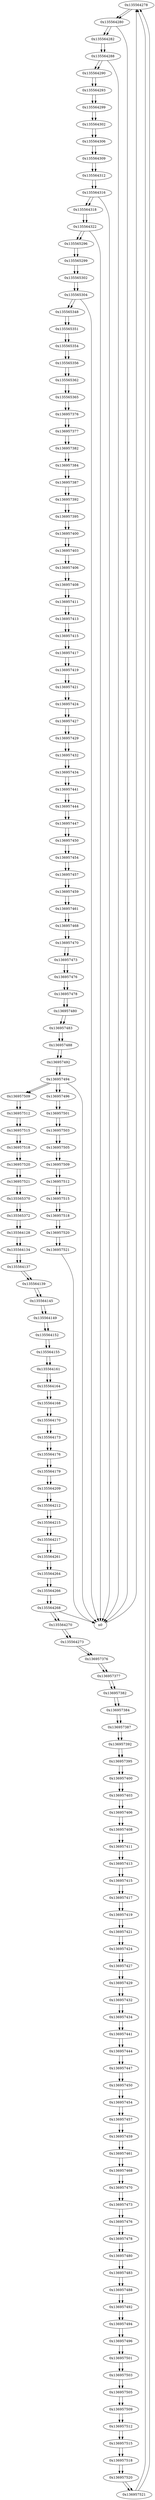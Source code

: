 digraph G{
/* nodes */
  n1 [label="0x135564278"]
  n2 [label="0x135564280"]
  n3 [label="0x135564282"]
  n4 [label="0x135564288"]
  n5 [label="0x135564290"]
  n6 [label="0x135564293"]
  n7 [label="0x135564299"]
  n8 [label="0x135564302"]
  n9 [label="0x135564306"]
  n10 [label="0x135564309"]
  n11 [label="0x135564312"]
  n12 [label="0x135564316"]
  n13 [label="0x135564318"]
  n14 [label="0x135564322"]
  n15 [label="0x135565296"]
  n16 [label="0x135565299"]
  n17 [label="0x135565302"]
  n18 [label="0x135565304"]
  n19 [label="0x135565348"]
  n20 [label="0x135565351"]
  n21 [label="0x135565354"]
  n22 [label="0x135565356"]
  n23 [label="0x135565362"]
  n24 [label="0x135565365"]
  n25 [label="0x136957376"]
  n26 [label="0x136957377"]
  n27 [label="0x136957382"]
  n28 [label="0x136957384"]
  n29 [label="0x136957387"]
  n30 [label="0x136957392"]
  n31 [label="0x136957395"]
  n32 [label="0x136957400"]
  n33 [label="0x136957403"]
  n34 [label="0x136957406"]
  n35 [label="0x136957408"]
  n36 [label="0x136957411"]
  n37 [label="0x136957413"]
  n38 [label="0x136957415"]
  n39 [label="0x136957417"]
  n40 [label="0x136957419"]
  n41 [label="0x136957421"]
  n42 [label="0x136957424"]
  n43 [label="0x136957427"]
  n44 [label="0x136957429"]
  n45 [label="0x136957432"]
  n46 [label="0x136957434"]
  n47 [label="0x136957441"]
  n48 [label="0x136957444"]
  n49 [label="0x136957447"]
  n50 [label="0x136957450"]
  n51 [label="0x136957454"]
  n52 [label="0x136957457"]
  n53 [label="0x136957459"]
  n54 [label="0x136957461"]
  n55 [label="0x136957468"]
  n56 [label="0x136957470"]
  n57 [label="0x136957473"]
  n58 [label="0x136957476"]
  n59 [label="0x136957478"]
  n60 [label="0x136957480"]
  n61 [label="0x136957483"]
  n62 [label="0x136957488"]
  n63 [label="0x136957492"]
  n64 [label="0x136957494"]
  n65 [label="0x136957496"]
  n66 [label="0x136957501"]
  n67 [label="0x136957503"]
  n68 [label="0x136957505"]
  n69 [label="0x136957509"]
  n70 [label="0x136957512"]
  n71 [label="0x136957515"]
  n72 [label="0x136957518"]
  n73 [label="0x136957520"]
  n74 [label="0x136957521"]
  n75 [label="0x136957509"]
  n76 [label="0x136957512"]
  n77 [label="0x136957515"]
  n78 [label="0x136957518"]
  n79 [label="0x136957520"]
  n80 [label="0x136957521"]
  n81 [label="0x135565370"]
  n82 [label="0x135565372"]
  n83 [label="0x135564128"]
  n84 [label="0x135564134"]
  n85 [label="0x135564137"]
  n86 [label="0x135564139"]
  n87 [label="0x135564145"]
  n88 [label="0x135564149"]
  n89 [label="0x135564152"]
  n90 [label="0x135564155"]
  n91 [label="0x135564161"]
  n92 [label="0x135564164"]
  n93 [label="0x135564168"]
  n94 [label="0x135564170"]
  n95 [label="0x135564173"]
  n96 [label="0x135564176"]
  n97 [label="0x135564179"]
  n98 [label="0x135564209"]
  n99 [label="0x135564212"]
  n100 [label="0x135564215"]
  n101 [label="0x135564217"]
  n102 [label="0x135564261"]
  n103 [label="0x135564264"]
  n104 [label="0x135564266"]
  n105 [label="0x135564268"]
  n106 [label="0x135564270"]
  n107 [label="0x135564273"]
  n108 [label="0x136957376"]
  n109 [label="0x136957377"]
  n110 [label="0x136957382"]
  n111 [label="0x136957384"]
  n112 [label="0x136957387"]
  n113 [label="0x136957392"]
  n114 [label="0x136957395"]
  n115 [label="0x136957400"]
  n116 [label="0x136957403"]
  n117 [label="0x136957406"]
  n118 [label="0x136957408"]
  n119 [label="0x136957411"]
  n120 [label="0x136957413"]
  n121 [label="0x136957415"]
  n122 [label="0x136957417"]
  n123 [label="0x136957419"]
  n124 [label="0x136957421"]
  n125 [label="0x136957424"]
  n126 [label="0x136957427"]
  n127 [label="0x136957429"]
  n128 [label="0x136957432"]
  n129 [label="0x136957434"]
  n130 [label="0x136957441"]
  n131 [label="0x136957444"]
  n132 [label="0x136957447"]
  n133 [label="0x136957450"]
  n134 [label="0x136957454"]
  n135 [label="0x136957457"]
  n136 [label="0x136957459"]
  n137 [label="0x136957461"]
  n138 [label="0x136957468"]
  n139 [label="0x136957470"]
  n140 [label="0x136957473"]
  n141 [label="0x136957476"]
  n142 [label="0x136957478"]
  n143 [label="0x136957480"]
  n144 [label="0x136957483"]
  n145 [label="0x136957488"]
  n146 [label="0x136957492"]
  n147 [label="0x136957494"]
  n148 [label="0x136957496"]
  n149 [label="0x136957501"]
  n150 [label="0x136957503"]
  n151 [label="0x136957505"]
  n152 [label="0x136957509"]
  n153 [label="0x136957512"]
  n154 [label="0x136957515"]
  n155 [label="0x136957518"]
  n156 [label="0x136957520"]
  n157 [label="0x136957521"]
/* edges */
n1 -> n2;
n157 -> n1;
n0 -> n1;
n2 -> n3;
n2 -> n0;
n1 -> n2;
n3 -> n4;
n2 -> n3;
n4 -> n5;
n4 -> n0;
n3 -> n4;
n5 -> n6;
n4 -> n5;
n6 -> n7;
n5 -> n6;
n7 -> n8;
n6 -> n7;
n8 -> n9;
n7 -> n8;
n9 -> n10;
n8 -> n9;
n10 -> n11;
n9 -> n10;
n11 -> n12;
n10 -> n11;
n12 -> n13;
n12 -> n0;
n11 -> n12;
n13 -> n14;
n12 -> n13;
n14 -> n15;
n14 -> n0;
n13 -> n14;
n15 -> n16;
n14 -> n15;
n16 -> n17;
n15 -> n16;
n17 -> n18;
n16 -> n17;
n18 -> n19;
n18 -> n0;
n17 -> n18;
n19 -> n20;
n18 -> n19;
n20 -> n21;
n19 -> n20;
n21 -> n22;
n20 -> n21;
n22 -> n23;
n21 -> n22;
n23 -> n24;
n22 -> n23;
n24 -> n25;
n23 -> n24;
n25 -> n26;
n24 -> n25;
n26 -> n27;
n25 -> n26;
n27 -> n28;
n26 -> n27;
n28 -> n29;
n27 -> n28;
n29 -> n30;
n28 -> n29;
n30 -> n31;
n29 -> n30;
n31 -> n32;
n30 -> n31;
n32 -> n33;
n31 -> n32;
n33 -> n34;
n32 -> n33;
n34 -> n35;
n33 -> n34;
n35 -> n36;
n34 -> n35;
n36 -> n37;
n35 -> n36;
n37 -> n38;
n36 -> n37;
n38 -> n39;
n37 -> n38;
n39 -> n40;
n38 -> n39;
n40 -> n41;
n39 -> n40;
n41 -> n42;
n40 -> n41;
n42 -> n43;
n41 -> n42;
n43 -> n44;
n42 -> n43;
n44 -> n45;
n43 -> n44;
n45 -> n46;
n44 -> n45;
n46 -> n47;
n45 -> n46;
n47 -> n48;
n46 -> n47;
n48 -> n49;
n47 -> n48;
n49 -> n50;
n48 -> n49;
n50 -> n51;
n49 -> n50;
n51 -> n52;
n50 -> n51;
n52 -> n53;
n51 -> n52;
n53 -> n54;
n52 -> n53;
n54 -> n55;
n53 -> n54;
n55 -> n56;
n54 -> n55;
n56 -> n57;
n55 -> n56;
n57 -> n58;
n56 -> n57;
n58 -> n59;
n57 -> n58;
n59 -> n60;
n58 -> n59;
n60 -> n61;
n59 -> n60;
n61 -> n62;
n60 -> n61;
n62 -> n63;
n61 -> n62;
n63 -> n64;
n62 -> n63;
n64 -> n65;
n64 -> n75;
n64 -> n0;
n63 -> n64;
n65 -> n66;
n64 -> n65;
n66 -> n67;
n65 -> n66;
n67 -> n68;
n66 -> n67;
n68 -> n69;
n67 -> n68;
n69 -> n70;
n68 -> n69;
n70 -> n71;
n69 -> n70;
n71 -> n72;
n70 -> n71;
n72 -> n73;
n71 -> n72;
n73 -> n74;
n72 -> n73;
n74 -> n0;
n73 -> n74;
n75 -> n76;
n64 -> n75;
n76 -> n77;
n75 -> n76;
n77 -> n78;
n76 -> n77;
n78 -> n79;
n77 -> n78;
n79 -> n80;
n78 -> n79;
n80 -> n81;
n79 -> n80;
n81 -> n82;
n80 -> n81;
n82 -> n83;
n81 -> n82;
n83 -> n84;
n82 -> n83;
n84 -> n85;
n83 -> n84;
n85 -> n86;
n84 -> n85;
n86 -> n87;
n85 -> n86;
n87 -> n88;
n86 -> n87;
n88 -> n89;
n87 -> n88;
n89 -> n90;
n88 -> n89;
n90 -> n91;
n89 -> n90;
n91 -> n92;
n90 -> n91;
n92 -> n93;
n91 -> n92;
n93 -> n94;
n92 -> n93;
n94 -> n95;
n93 -> n94;
n95 -> n96;
n94 -> n95;
n96 -> n97;
n95 -> n96;
n97 -> n98;
n96 -> n97;
n98 -> n99;
n97 -> n98;
n99 -> n100;
n98 -> n99;
n100 -> n101;
n99 -> n100;
n101 -> n102;
n100 -> n101;
n102 -> n103;
n101 -> n102;
n103 -> n104;
n102 -> n103;
n104 -> n105;
n103 -> n104;
n105 -> n106;
n105 -> n0;
n104 -> n105;
n106 -> n107;
n105 -> n106;
n107 -> n108;
n106 -> n107;
n108 -> n109;
n107 -> n108;
n109 -> n110;
n108 -> n109;
n110 -> n111;
n109 -> n110;
n111 -> n112;
n110 -> n111;
n112 -> n113;
n111 -> n112;
n113 -> n114;
n112 -> n113;
n114 -> n115;
n113 -> n114;
n115 -> n116;
n114 -> n115;
n116 -> n117;
n115 -> n116;
n117 -> n118;
n116 -> n117;
n118 -> n119;
n117 -> n118;
n119 -> n120;
n118 -> n119;
n120 -> n121;
n119 -> n120;
n121 -> n122;
n120 -> n121;
n122 -> n123;
n121 -> n122;
n123 -> n124;
n122 -> n123;
n124 -> n125;
n123 -> n124;
n125 -> n126;
n124 -> n125;
n126 -> n127;
n125 -> n126;
n127 -> n128;
n126 -> n127;
n128 -> n129;
n127 -> n128;
n129 -> n130;
n128 -> n129;
n130 -> n131;
n129 -> n130;
n131 -> n132;
n130 -> n131;
n132 -> n133;
n131 -> n132;
n133 -> n134;
n132 -> n133;
n134 -> n135;
n133 -> n134;
n135 -> n136;
n134 -> n135;
n136 -> n137;
n135 -> n136;
n137 -> n138;
n136 -> n137;
n138 -> n139;
n137 -> n138;
n139 -> n140;
n138 -> n139;
n140 -> n141;
n139 -> n140;
n141 -> n142;
n140 -> n141;
n142 -> n143;
n141 -> n142;
n143 -> n144;
n142 -> n143;
n144 -> n145;
n143 -> n144;
n145 -> n146;
n144 -> n145;
n146 -> n147;
n145 -> n146;
n147 -> n148;
n146 -> n147;
n148 -> n149;
n147 -> n148;
n149 -> n150;
n148 -> n149;
n150 -> n151;
n149 -> n150;
n151 -> n152;
n150 -> n151;
n152 -> n153;
n151 -> n152;
n153 -> n154;
n152 -> n153;
n154 -> n155;
n153 -> n154;
n155 -> n156;
n154 -> n155;
n156 -> n157;
n155 -> n156;
n157 -> n1;
n156 -> n157;
}
